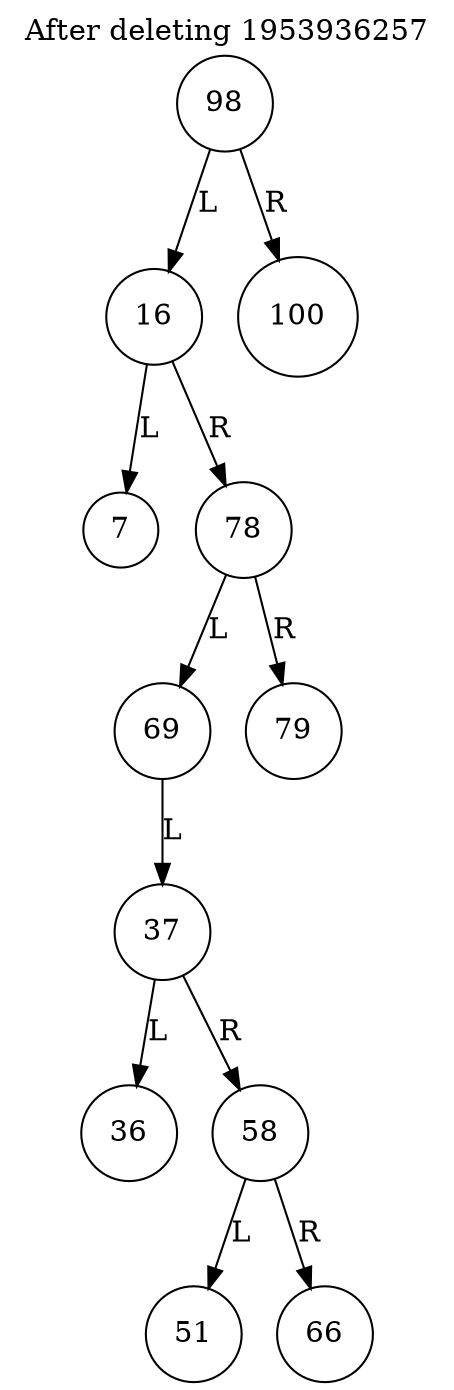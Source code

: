 digraph BinarySearchTree {
   labelloc="t";
   label="After deleting 1953936257";
   node [shape=circle];
   98 -> 16 [label="L"];
   16 -> 7 [label="L"];
   16 -> 78 [label="R"];
   78 -> 69 [label="L"];
   69 -> 37 [label="L"];
   37 -> 36 [label="L"];
   37 -> 58 [label="R"];
   58 -> 51 [label="L"];
   58 -> 66 [label="R"];
   78 -> 79 [label="R"];
   98 -> 100 [label="R"];
}
